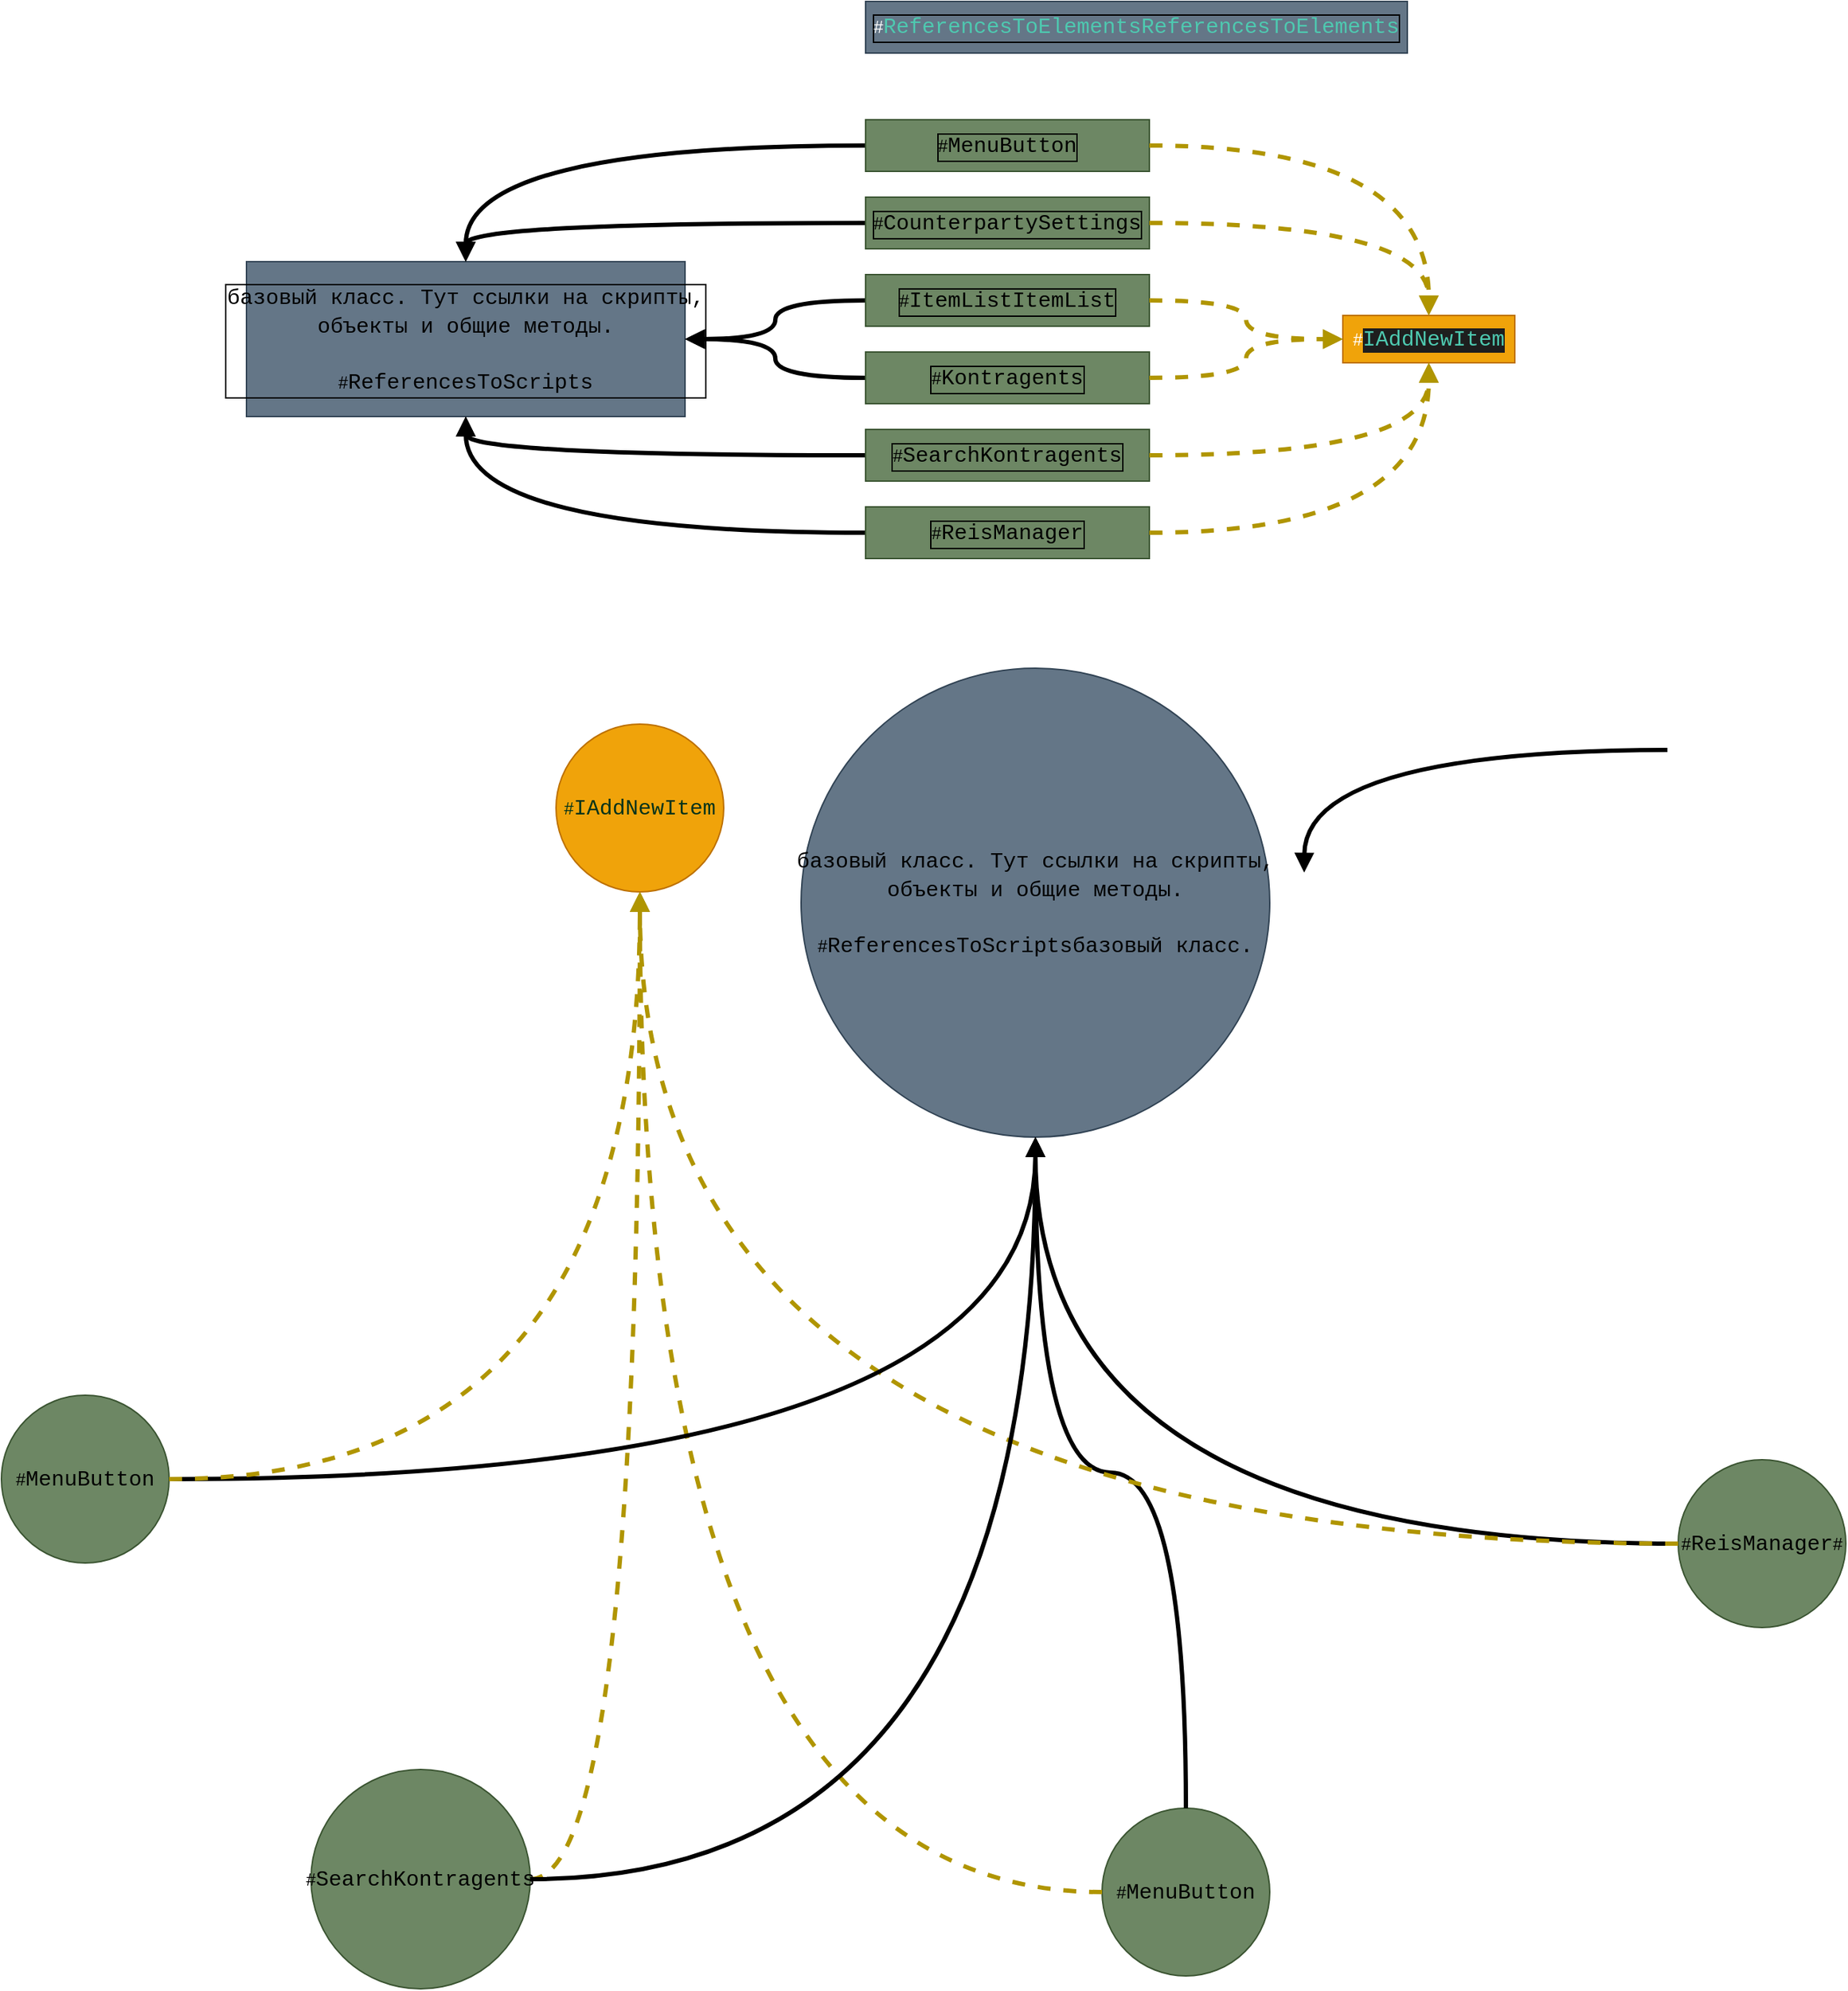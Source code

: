 <mxfile version="14.2.4" type="embed">
    <diagram id="MhHUXg8EgHizQFm64mxr" name="Страница 1">
        <mxGraphModel dx="1266" dy="1086" grid="1" gridSize="9" guides="1" tooltips="1" connect="1" arrows="1" fold="1" page="0" pageScale="1" pageWidth="827" pageHeight="1169" background="none" math="0" shadow="0">
            <root>
                <mxCell id="0"/>
                <mxCell id="1" parent="0"/>
                <mxCell id="2" value="#&lt;span style=&quot;color: rgb(78 , 201 , 176) ; background-color: rgb(30 , 30 , 30) ; font-family: &amp;#34;consolas&amp;#34; , &amp;#34;courier new&amp;#34; , monospace ; font-size: 15px&quot;&gt;IAddNewItem&lt;/span&gt;" style="rounded=0;whiteSpace=wrap;html=1;fillColor=#f0a30a;strokeColor=#BD7000;fontColor=#ffffff;" parent="1" vertex="1">
                    <mxGeometry x="972" y="273" width="120" height="33" as="geometry"/>
                </mxCell>
                <mxCell id="4" value="&lt;div style=&quot;font-family: &amp;#34;consolas&amp;#34; , &amp;#34;courier new&amp;#34; , monospace ; font-size: 15px ; line-height: 20px&quot;&gt;&lt;span&gt;базовый&amp;nbsp;класс.&amp;nbsp;&lt;/span&gt;&lt;span&gt;Тут&amp;nbsp;ссылки&amp;nbsp;на&amp;nbsp;скрипты,&lt;/span&gt;&lt;/div&gt;&lt;div style=&quot;font-family: &amp;#34;consolas&amp;#34; , &amp;#34;courier new&amp;#34; , monospace ; font-size: 15px ; line-height: 20px&quot;&gt;&lt;span&gt;объекты&amp;nbsp;и&amp;nbsp;&lt;/span&gt;&lt;span&gt;общие&amp;nbsp;методы.&lt;/span&gt;&lt;/div&gt;&lt;div style=&quot;font-family: &amp;#34;consolas&amp;#34; , &amp;#34;courier new&amp;#34; , monospace ; font-size: 15px ; line-height: 20px&quot;&gt;&lt;span&gt;&lt;br&gt;&lt;/span&gt;&lt;/div&gt;#&lt;span style=&quot;font-family: &amp;#34;consolas&amp;#34; , &amp;#34;courier new&amp;#34; , monospace ; font-size: 15px&quot;&gt;ReferencesToScripts&lt;/span&gt;" style="rounded=0;whiteSpace=wrap;html=1;fillColor=#647687;strokeColor=#314354;labelBackgroundColor=none;labelBorderColor=#000000;fontColor=#000000;" parent="1" vertex="1">
                    <mxGeometry x="207" y="235.5" width="306" height="108" as="geometry"/>
                </mxCell>
                <mxCell id="6" style="edgeStyle=orthogonalEdgeStyle;rounded=0;orthogonalLoop=1;jettySize=auto;html=1;exitX=0.5;exitY=1;exitDx=0;exitDy=0;" parent="1" source="2" target="2" edge="1">
                    <mxGeometry relative="1" as="geometry"/>
                </mxCell>
                <mxCell id="20" style="edgeStyle=orthogonalEdgeStyle;rounded=0;orthogonalLoop=1;jettySize=auto;html=1;fontColor=#000000;curved=1;strokeWidth=3;endArrow=block;endFill=1;" parent="1" source="9" target="4" edge="1">
                    <mxGeometry relative="1" as="geometry"/>
                </mxCell>
                <mxCell id="9" value="#&lt;span style=&quot;font-family: consolas, &amp;quot;courier new&amp;quot;, monospace; font-size: 15px;&quot;&gt;Kontragents&lt;/span&gt;" style="rounded=0;whiteSpace=wrap;html=1;fillColor=#6d8764;strokeColor=#3A5431;labelBackgroundColor=none;fontColor=#000000;labelBorderColor=#000000;" parent="1" vertex="1">
                    <mxGeometry x="639" y="298.5" width="198" height="36" as="geometry"/>
                </mxCell>
                <mxCell id="15" style="edgeStyle=orthogonalEdgeStyle;rounded=0;orthogonalLoop=1;jettySize=auto;html=1;fontColor=#000000;curved=1;strokeWidth=3;endArrow=block;endFill=1;" parent="1" source="12" target="4" edge="1">
                    <mxGeometry relative="1" as="geometry"/>
                </mxCell>
                <mxCell id="12" value="#&lt;span style=&quot;font-family: consolas, &amp;quot;courier new&amp;quot;, monospace; font-size: 15px;&quot;&gt;MenuButton&lt;/span&gt;" style="rounded=0;whiteSpace=wrap;html=1;fillColor=#6d8764;strokeColor=#3A5431;labelBackgroundColor=none;fontColor=#000000;labelBorderColor=#000000;" parent="1" vertex="1">
                    <mxGeometry x="639" y="136.5" width="198" height="36" as="geometry"/>
                </mxCell>
                <mxCell id="26" style="edgeStyle=orthogonalEdgeStyle;rounded=0;orthogonalLoop=1;jettySize=auto;html=1;fontColor=#000000;curved=1;strokeWidth=3;endArrow=block;endFill=1;" parent="1" source="13" target="4" edge="1">
                    <mxGeometry relative="1" as="geometry"/>
                </mxCell>
                <mxCell id="13" value="#&lt;span style=&quot;font-family: consolas, &amp;quot;courier new&amp;quot;, monospace; font-size: 15px;&quot;&gt;ReisManager&lt;/span&gt;" style="rounded=0;whiteSpace=wrap;html=1;fillColor=#6d8764;strokeColor=#3A5431;labelBorderColor=#000000;labelBackgroundColor=none;fontColor=#000000;" parent="1" vertex="1">
                    <mxGeometry x="639" y="406.5" width="198" height="36" as="geometry"/>
                </mxCell>
                <mxCell id="21" style="edgeStyle=orthogonalEdgeStyle;rounded=0;orthogonalLoop=1;jettySize=auto;html=1;fontColor=#000000;horizontal=1;curved=1;endArrow=block;endFill=1;strokeWidth=3;" parent="1" source="14" target="4" edge="1">
                    <mxGeometry relative="1" as="geometry"/>
                </mxCell>
                <mxCell id="14" value="#&lt;span style=&quot;font-family: consolas, &amp;quot;courier new&amp;quot;, monospace; font-size: 15px;&quot;&gt;CounterpartySettings&lt;/span&gt;" style="rounded=0;whiteSpace=wrap;html=1;fillColor=#6d8764;strokeColor=#3A5431;labelBorderColor=#000000;labelBackgroundColor=none;fontColor=#000000;" parent="1" vertex="1">
                    <mxGeometry x="639" y="190.5" width="198" height="36" as="geometry"/>
                </mxCell>
                <mxCell id="23" style="edgeStyle=orthogonalEdgeStyle;rounded=0;orthogonalLoop=1;jettySize=auto;html=1;fontColor=#000000;curved=1;strokeWidth=3;endArrow=block;endFill=1;" parent="1" source="22" target="4" edge="1">
                    <mxGeometry relative="1" as="geometry"/>
                </mxCell>
                <mxCell id="22" value="#&lt;span style=&quot;font-family: consolas, &amp;quot;courier new&amp;quot;, monospace; font-size: 15px;&quot;&gt;SearchKontragents&lt;/span&gt;" style="rounded=0;whiteSpace=wrap;html=1;fillColor=#6d8764;strokeColor=#3A5431;labelBorderColor=#000000;labelBackgroundColor=none;fontColor=#000000;" parent="1" vertex="1">
                    <mxGeometry x="639" y="352.5" width="198" height="36" as="geometry"/>
                </mxCell>
                <mxCell id="30" value="#&lt;span style=&quot;color: rgb(78, 201, 176); font-family: consolas, &amp;quot;courier new&amp;quot;, monospace; font-size: 15px;&quot;&gt;ReferencesToElements&lt;/span&gt;&lt;span style=&quot;color: rgb(78, 201, 176); font-family: consolas, &amp;quot;courier new&amp;quot;, monospace; font-size: 15px;&quot;&gt;ReferencesToElements&lt;/span&gt;" style="rounded=0;whiteSpace=wrap;html=1;fillColor=#647687;strokeColor=#314354;labelBorderColor=#000000;labelBackgroundColor=none;fontColor=#ffffff;" parent="1" vertex="1">
                    <mxGeometry x="639" y="54" width="378" height="36" as="geometry"/>
                </mxCell>
                <mxCell id="33" value="" style="edgeStyle=orthogonalEdgeStyle;curved=1;rounded=0;orthogonalLoop=1;jettySize=auto;html=1;fontColor=#000000;endArrow=block;endFill=1;strokeWidth=3;" parent="1" source="31" target="4" edge="1">
                    <mxGeometry relative="1" as="geometry"/>
                </mxCell>
                <mxCell id="31" value="#&lt;span style=&quot;font-family: consolas, &amp;quot;courier new&amp;quot;, monospace; font-size: 15px;&quot;&gt;ItemList&lt;/span&gt;&lt;span style=&quot;font-family: consolas, &amp;quot;courier new&amp;quot;, monospace; font-size: 15px;&quot;&gt;ItemList&lt;/span&gt;" style="rounded=0;whiteSpace=wrap;html=1;fillColor=#6d8764;strokeColor=#3A5431;labelBackgroundColor=none;labelBorderColor=#000000;fontColor=#000000;" parent="1" vertex="1">
                    <mxGeometry x="639" y="244.5" width="198" height="36" as="geometry"/>
                </mxCell>
                <mxCell id="35" style="edgeStyle=orthogonalEdgeStyle;curved=1;rounded=0;orthogonalLoop=1;jettySize=auto;html=1;fontColor=#000000;dashed=1;endArrow=block;endFill=1;targetPerimeterSpacing=0;strokeWidth=3;fillColor=#e3c800;strokeColor=#B09500;" parent="1" source="9" target="2" edge="1">
                    <mxGeometry relative="1" as="geometry">
                        <mxPoint x="540" y="144" as="sourcePoint"/>
                        <mxPoint x="780" y="376.5" as="targetPoint"/>
                    </mxGeometry>
                </mxCell>
                <mxCell id="36" style="edgeStyle=orthogonalEdgeStyle;curved=1;rounded=0;orthogonalLoop=1;jettySize=auto;html=1;fontColor=#000000;dashed=1;endArrow=block;endFill=1;targetPerimeterSpacing=0;strokeWidth=3;fillColor=#e3c800;strokeColor=#B09500;" parent="1" source="13" target="2" edge="1">
                    <mxGeometry relative="1" as="geometry">
                        <mxPoint x="333" y="99" as="sourcePoint"/>
                        <mxPoint x="528" y="367.5" as="targetPoint"/>
                    </mxGeometry>
                </mxCell>
                <mxCell id="37" style="edgeStyle=orthogonalEdgeStyle;curved=1;rounded=0;orthogonalLoop=1;jettySize=auto;html=1;exitX=0.5;exitY=1;exitDx=0;exitDy=0;dashed=1;endArrow=block;endFill=1;targetPerimeterSpacing=0;strokeWidth=3;fontColor=#000000;" parent="1" source="22" target="22" edge="1">
                    <mxGeometry relative="1" as="geometry"/>
                </mxCell>
                <mxCell id="38" value="&lt;div style=&quot;color: rgb(0 , 0 , 0) ; font-family: &amp;#34;consolas&amp;#34; , &amp;#34;courier new&amp;#34; , monospace ; font-size: 15px ; line-height: 20px&quot;&gt;базовый&amp;nbsp;класс.&amp;nbsp;Тут&amp;nbsp;ссылки&amp;nbsp;на&amp;nbsp;скрипты,&lt;/div&gt;&lt;div style=&quot;color: rgb(0 , 0 , 0) ; font-family: &amp;#34;consolas&amp;#34; , &amp;#34;courier new&amp;#34; , monospace ; font-size: 15px ; line-height: 20px&quot;&gt;объекты&amp;nbsp;и&amp;nbsp;общие&amp;nbsp;методы.&lt;/div&gt;&lt;div style=&quot;color: rgb(0 , 0 , 0) ; font-family: &amp;#34;consolas&amp;#34; , &amp;#34;courier new&amp;#34; , monospace ; font-size: 15px ; line-height: 20px&quot;&gt;&lt;br&gt;&lt;/div&gt;&lt;span style=&quot;color: rgb(0 , 0 , 0)&quot;&gt;#&lt;/span&gt;&lt;span style=&quot;color: rgb(0 , 0 , 0) ; font-family: &amp;#34;consolas&amp;#34; , &amp;#34;courier new&amp;#34; , monospace ; font-size: 15px&quot;&gt;ReferencesToScripts&lt;/span&gt;&lt;span style=&quot;color: rgb(0 , 0 , 0) ; font-family: &amp;#34;consolas&amp;#34; , &amp;#34;courier new&amp;#34; , monospace ; font-size: 15px&quot;&gt;базовый&amp;nbsp;класс.&lt;/span&gt;" style="ellipse;whiteSpace=wrap;html=1;aspect=fixed;fillColor=#647687;strokeColor=#314354;fontColor=#ffffff;" vertex="1" parent="1">
                    <mxGeometry x="594" y="519" width="327" height="327" as="geometry"/>
                </mxCell>
                <mxCell id="39" value="&lt;span style=&quot;color: rgb(0 , 0 , 0)&quot;&gt;#&lt;/span&gt;&lt;span style=&quot;color: rgb(0 , 0 , 0) ; font-family: &amp;#34;consolas&amp;#34; , &amp;#34;courier new&amp;#34; , monospace ; font-size: 15px&quot;&gt;MenuButton&lt;/span&gt;" style="ellipse;whiteSpace=wrap;html=1;aspect=fixed;fillColor=#6d8764;strokeColor=#3A5431;fontColor=#ffffff;" vertex="1" parent="1">
                    <mxGeometry x="804" y="1314" width="117" height="117" as="geometry"/>
                </mxCell>
                <mxCell id="40" style="edgeStyle=orthogonalEdgeStyle;rounded=0;orthogonalLoop=1;jettySize=auto;html=1;fontColor=#000000;curved=1;strokeWidth=3;endArrow=block;endFill=1;" edge="1" parent="1" source="39" target="38">
                    <mxGeometry relative="1" as="geometry">
                        <mxPoint x="615" y="936" as="sourcePoint"/>
                        <mxPoint x="444" y="1152" as="targetPoint"/>
                    </mxGeometry>
                </mxCell>
                <mxCell id="41" style="edgeStyle=orthogonalEdgeStyle;rounded=0;orthogonalLoop=1;jettySize=auto;html=1;fontColor=#000000;curved=1;strokeWidth=3;endArrow=block;endFill=1;" edge="1" parent="1" source="42" target="38">
                    <mxGeometry relative="1" as="geometry">
                        <mxPoint x="606" y="729" as="sourcePoint"/>
                        <mxPoint x="201" y="576" as="targetPoint"/>
                    </mxGeometry>
                </mxCell>
                <mxCell id="42" value="&lt;span style=&quot;color: rgb(0 , 0 , 0)&quot;&gt;#&lt;/span&gt;&lt;span style=&quot;color: rgb(0 , 0 , 0) ; font-family: &amp;#34;consolas&amp;#34; , &amp;#34;courier new&amp;#34; , monospace ; font-size: 15px&quot;&gt;ReisManager&lt;/span&gt;&lt;span style=&quot;color: rgb(0 , 0 , 0)&quot;&gt;#&lt;/span&gt;" style="ellipse;whiteSpace=wrap;html=1;aspect=fixed;fillColor=#6d8764;strokeColor=#3A5431;fontColor=#ffffff;" vertex="1" parent="1">
                    <mxGeometry x="1206" y="1071" width="117" height="117" as="geometry"/>
                </mxCell>
                <mxCell id="43" style="edgeStyle=orthogonalEdgeStyle;rounded=0;orthogonalLoop=1;jettySize=auto;html=1;fontColor=#000000;curved=1;strokeWidth=3;endArrow=block;endFill=1;" edge="1" parent="1">
                    <mxGeometry relative="1" as="geometry">
                        <mxPoint x="1198.53" y="576.001" as="sourcePoint"/>
                        <mxPoint x="945.03" y="661.53" as="targetPoint"/>
                    </mxGeometry>
                </mxCell>
                <mxCell id="44" value="#&lt;span style=&quot;font-family: consolas, &amp;quot;courier new&amp;quot;, monospace; font-size: 15px;&quot;&gt;IAddNewItem&lt;/span&gt;" style="ellipse;whiteSpace=wrap;html=1;aspect=fixed;fillColor=#f0a30a;strokeColor=#BD7000;labelBackgroundColor=none;fontColor=#00331A;" vertex="1" parent="1">
                    <mxGeometry x="423" y="558" width="117" height="117" as="geometry"/>
                </mxCell>
                <mxCell id="46" style="edgeStyle=orthogonalEdgeStyle;curved=1;rounded=0;orthogonalLoop=1;jettySize=auto;html=1;fontColor=#000000;dashed=1;endArrow=block;endFill=1;targetPerimeterSpacing=0;strokeWidth=3;fillColor=#e3c800;strokeColor=#B09500;" edge="1" parent="1" source="39" target="44">
                    <mxGeometry relative="1" as="geometry">
                        <mxPoint x="459" y="891" as="sourcePoint"/>
                        <mxPoint x="936.059" y="693" as="targetPoint"/>
                    </mxGeometry>
                </mxCell>
                <mxCell id="47" style="edgeStyle=orthogonalEdgeStyle;curved=1;rounded=0;orthogonalLoop=1;jettySize=auto;html=1;fontColor=#000000;dashed=1;endArrow=block;endFill=1;targetPerimeterSpacing=0;strokeWidth=3;fillColor=#e3c800;strokeColor=#B09500;" edge="1" parent="1" source="42" target="44">
                    <mxGeometry relative="1" as="geometry">
                        <mxPoint x="594" y="792" as="sourcePoint"/>
                        <mxPoint x="699.0" y="940.529" as="targetPoint"/>
                    </mxGeometry>
                </mxCell>
                <mxCell id="48" value="&lt;span style=&quot;color: rgb(0 , 0 , 0)&quot;&gt;#&lt;/span&gt;&lt;span style=&quot;color: rgb(0 , 0 , 0) ; font-family: &amp;#34;consolas&amp;#34; , &amp;#34;courier new&amp;#34; , monospace ; font-size: 15px&quot;&gt;SearchKontragents&lt;/span&gt;" style="ellipse;whiteSpace=wrap;html=1;aspect=fixed;fillColor=#6d8764;strokeColor=#3A5431;fontColor=#ffffff;" vertex="1" parent="1">
                    <mxGeometry x="252" y="1287" width="153" height="153" as="geometry"/>
                </mxCell>
                <mxCell id="49" style="edgeStyle=orthogonalEdgeStyle;curved=1;rounded=0;orthogonalLoop=1;jettySize=auto;html=1;fontColor=#000000;dashed=1;endArrow=block;endFill=1;targetPerimeterSpacing=0;strokeWidth=3;fillColor=#e3c800;strokeColor=#B09500;" edge="1" parent="1" source="48" target="44">
                    <mxGeometry relative="1" as="geometry">
                        <mxPoint x="531" y="783" as="sourcePoint"/>
                        <mxPoint x="1078.5" y="1161" as="targetPoint"/>
                    </mxGeometry>
                </mxCell>
                <mxCell id="50" style="edgeStyle=orthogonalEdgeStyle;rounded=0;orthogonalLoop=1;jettySize=auto;html=1;fontColor=#000000;curved=1;strokeWidth=3;endArrow=block;endFill=1;" edge="1" parent="1" source="48" target="38">
                    <mxGeometry relative="1" as="geometry">
                        <mxPoint x="921.0" y="1467.001" as="sourcePoint"/>
                        <mxPoint x="705.0" y="1572.059" as="targetPoint"/>
                    </mxGeometry>
                </mxCell>
                <mxCell id="51" value="&lt;span style=&quot;color: rgb(0 , 0 , 0)&quot;&gt;#&lt;/span&gt;&lt;span style=&quot;color: rgb(0 , 0 , 0) ; font-family: &amp;#34;consolas&amp;#34; , &amp;#34;courier new&amp;#34; , monospace ; font-size: 15px&quot;&gt;MenuButton&lt;/span&gt;" style="ellipse;whiteSpace=wrap;html=1;aspect=fixed;fillColor=#6d8764;strokeColor=#3A5431;fontColor=#ffffff;" vertex="1" parent="1">
                    <mxGeometry x="36" y="1026" width="117" height="117" as="geometry"/>
                </mxCell>
                <mxCell id="52" style="edgeStyle=orthogonalEdgeStyle;rounded=0;orthogonalLoop=1;jettySize=auto;html=1;fontColor=#000000;curved=1;strokeWidth=3;endArrow=block;endFill=1;" edge="1" parent="1" source="51" target="38">
                    <mxGeometry relative="1" as="geometry">
                        <mxPoint x="297.07" y="846" as="sourcePoint"/>
                        <mxPoint x="90.07" y="1044" as="targetPoint"/>
                    </mxGeometry>
                </mxCell>
                <mxCell id="53" style="edgeStyle=orthogonalEdgeStyle;curved=1;rounded=0;orthogonalLoop=1;jettySize=auto;html=1;fontColor=#000000;dashed=1;endArrow=block;endFill=1;targetPerimeterSpacing=0;strokeWidth=3;fillColor=#e3c800;strokeColor=#B09500;" edge="1" parent="1" source="51" target="44">
                    <mxGeometry relative="1" as="geometry">
                        <mxPoint x="162.0" y="792.001" as="sourcePoint"/>
                        <mxPoint x="370.5" y="958.43" as="targetPoint"/>
                    </mxGeometry>
                </mxCell>
                <mxCell id="54" style="edgeStyle=orthogonalEdgeStyle;curved=1;rounded=0;orthogonalLoop=1;jettySize=auto;html=1;fontColor=#000000;dashed=1;endArrow=block;endFill=1;targetPerimeterSpacing=0;strokeWidth=3;fillColor=#e3c800;strokeColor=#B09500;" edge="1" parent="1" source="22" target="2">
                    <mxGeometry relative="1" as="geometry">
                        <mxPoint x="972.0" y="333" as="sourcePoint"/>
                        <mxPoint x="1104" y="495" as="targetPoint"/>
                    </mxGeometry>
                </mxCell>
                <mxCell id="55" style="edgeStyle=orthogonalEdgeStyle;curved=1;rounded=0;orthogonalLoop=1;jettySize=auto;html=1;fontColor=#000000;dashed=1;endArrow=block;endFill=1;targetPerimeterSpacing=0;strokeWidth=3;fillColor=#e3c800;strokeColor=#B09500;" edge="1" parent="1" source="31" target="2">
                    <mxGeometry relative="1" as="geometry">
                        <mxPoint x="1080.0" y="216" as="sourcePoint"/>
                        <mxPoint x="1212" y="378" as="targetPoint"/>
                    </mxGeometry>
                </mxCell>
                <mxCell id="56" style="edgeStyle=orthogonalEdgeStyle;curved=1;rounded=0;orthogonalLoop=1;jettySize=auto;html=1;fontColor=#000000;dashed=1;endArrow=block;endFill=1;targetPerimeterSpacing=0;strokeWidth=3;fillColor=#e3c800;strokeColor=#B09500;" edge="1" parent="1" source="14" target="2">
                    <mxGeometry relative="1" as="geometry">
                        <mxPoint x="1116.0" y="153.0" as="sourcePoint"/>
                        <mxPoint x="1248" y="369" as="targetPoint"/>
                    </mxGeometry>
                </mxCell>
                <mxCell id="57" style="edgeStyle=orthogonalEdgeStyle;curved=1;rounded=0;orthogonalLoop=1;jettySize=auto;html=1;fontColor=#000000;dashed=1;endArrow=block;endFill=1;targetPerimeterSpacing=0;strokeWidth=3;fillColor=#e3c800;strokeColor=#B09500;" edge="1" parent="1" source="12" target="2">
                    <mxGeometry relative="1" as="geometry">
                        <mxPoint x="1107.0" y="135" as="sourcePoint"/>
                        <mxPoint x="1239" y="405" as="targetPoint"/>
                    </mxGeometry>
                </mxCell>
            </root>
        </mxGraphModel>
    </diagram>
</mxfile>